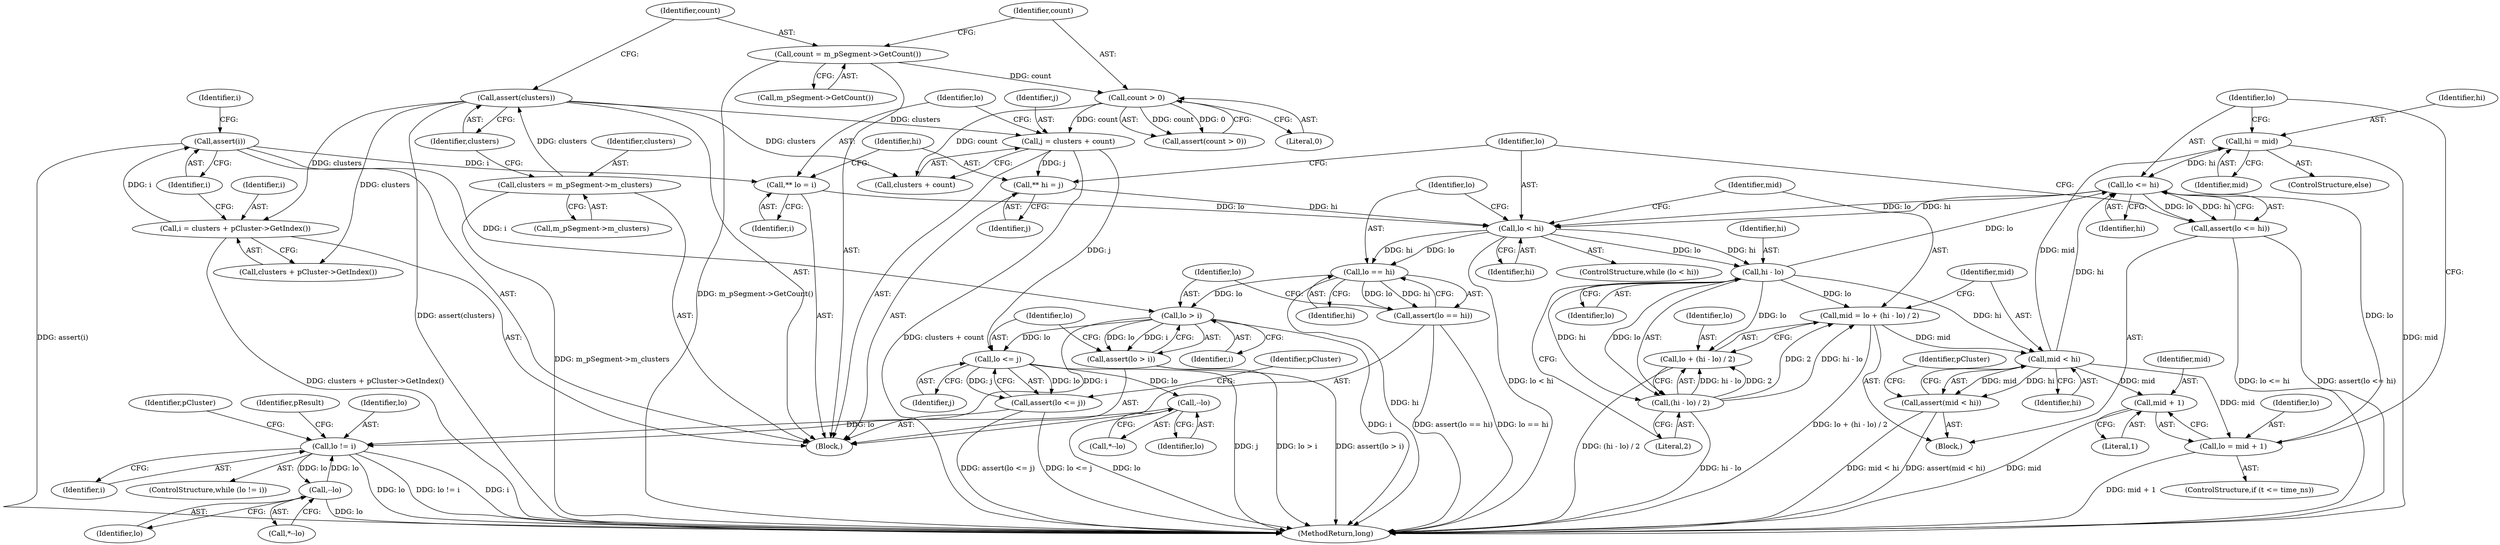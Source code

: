 digraph "0_Android_cc274e2abe8b2a6698a5c47d8aa4bb45f1f9538d_61@pointer" {
"1000227" [label="(Call,hi = mid)"];
"1000200" [label="(Call,mid < hi)"];
"1000190" [label="(Call,mid = lo + (hi - lo) / 2)"];
"1000195" [label="(Call,hi - lo)"];
"1000186" [label="(Call,lo < hi)"];
"1000178" [label="(Call,** lo = i)"];
"1000161" [label="(Call,assert(i))"];
"1000156" [label="(Call,i = clusters + pCluster->GetIndex())"];
"1000146" [label="(Call,assert(clusters))"];
"1000141" [label="(Call,clusters = m_pSegment->m_clusters)"];
"1000231" [label="(Call,lo <= hi)"];
"1000221" [label="(Call,lo = mid + 1)"];
"1000227" [label="(Call,hi = mid)"];
"1000182" [label="(Call,** hi = j)"];
"1000172" [label="(Call,j = clusters + count)"];
"1000153" [label="(Call,count > 0)"];
"1000149" [label="(Call,count = m_pSegment->GetCount())"];
"1000194" [label="(Call,(hi - lo) / 2)"];
"1000199" [label="(Call,assert(mid < hi))"];
"1000223" [label="(Call,mid + 1)"];
"1000192" [label="(Call,lo + (hi - lo) / 2)"];
"1000235" [label="(Call,lo == hi)"];
"1000234" [label="(Call,assert(lo == hi))"];
"1000239" [label="(Call,lo > i)"];
"1000238" [label="(Call,assert(lo > i))"];
"1000243" [label="(Call,lo <= j)"];
"1000242" [label="(Call,assert(lo <= j))"];
"1000249" [label="(Call,--lo)"];
"1000272" [label="(Call,lo != i)"];
"1000279" [label="(Call,--lo)"];
"1000230" [label="(Call,assert(lo <= hi))"];
"1000231" [label="(Call,lo <= hi)"];
"1000200" [label="(Call,mid < hi)"];
"1000180" [label="(Identifier,i)"];
"1000242" [label="(Call,assert(lo <= j))"];
"1000226" [label="(ControlStructure,else)"];
"1000232" [label="(Identifier,lo)"];
"1000241" [label="(Identifier,i)"];
"1000191" [label="(Identifier,mid)"];
"1000161" [label="(Call,assert(i))"];
"1000243" [label="(Call,lo <= j)"];
"1000224" [label="(Identifier,mid)"];
"1000147" [label="(Identifier,clusters)"];
"1000247" [label="(Identifier,pCluster)"];
"1000157" [label="(Identifier,i)"];
"1000173" [label="(Identifier,j)"];
"1000302" [label="(Identifier,pResult)"];
"1000195" [label="(Call,hi - lo)"];
"1000274" [label="(Identifier,i)"];
"1000156" [label="(Call,i = clusters + pCluster->GetIndex())"];
"1000279" [label="(Call,--lo)"];
"1000222" [label="(Identifier,lo)"];
"1000185" [label="(ControlStructure,while (lo < hi))"];
"1000227" [label="(Call,hi = mid)"];
"1000245" [label="(Identifier,j)"];
"1000154" [label="(Identifier,count)"];
"1000249" [label="(Call,--lo)"];
"1000201" [label="(Identifier,mid)"];
"1000187" [label="(Identifier,lo)"];
"1000233" [label="(Identifier,hi)"];
"1000192" [label="(Call,lo + (hi - lo) / 2)"];
"1000244" [label="(Identifier,lo)"];
"1000146" [label="(Call,assert(clusters))"];
"1000106" [label="(Block,)"];
"1000190" [label="(Call,mid = lo + (hi - lo) / 2)"];
"1000202" [label="(Identifier,hi)"];
"1000149" [label="(Call,count = m_pSegment->GetCount())"];
"1000182" [label="(Call,** hi = j)"];
"1000172" [label="(Call,j = clusters + count)"];
"1000184" [label="(Identifier,j)"];
"1000225" [label="(Literal,1)"];
"1000183" [label="(Identifier,hi)"];
"1000223" [label="(Call,mid + 1)"];
"1000278" [label="(Call,*--lo)"];
"1000153" [label="(Call,count > 0)"];
"1000198" [label="(Literal,2)"];
"1000178" [label="(Call,** lo = i)"];
"1000239" [label="(Call,lo > i)"];
"1000166" [label="(Identifier,i)"];
"1000186" [label="(Call,lo < hi)"];
"1000151" [label="(Call,m_pSegment->GetCount())"];
"1000236" [label="(Identifier,lo)"];
"1000197" [label="(Identifier,lo)"];
"1000250" [label="(Identifier,lo)"];
"1000273" [label="(Identifier,lo)"];
"1000199" [label="(Call,assert(mid < hi))"];
"1000277" [label="(Identifier,pCluster)"];
"1000141" [label="(Call,clusters = m_pSegment->m_clusters)"];
"1000230" [label="(Call,assert(lo <= hi))"];
"1000204" [label="(Identifier,pCluster)"];
"1000234" [label="(Call,assert(lo == hi))"];
"1000228" [label="(Identifier,hi)"];
"1000150" [label="(Identifier,count)"];
"1000162" [label="(Identifier,i)"];
"1000194" [label="(Call,(hi - lo) / 2)"];
"1000271" [label="(ControlStructure,while (lo != i))"];
"1000229" [label="(Identifier,mid)"];
"1000179" [label="(Identifier,lo)"];
"1000143" [label="(Call,m_pSegment->m_clusters)"];
"1000235" [label="(Call,lo == hi)"];
"1000280" [label="(Identifier,lo)"];
"1000158" [label="(Call,clusters + pCluster->GetIndex())"];
"1000189" [label="(Block,)"];
"1000174" [label="(Call,clusters + count)"];
"1000155" [label="(Literal,0)"];
"1000240" [label="(Identifier,lo)"];
"1000221" [label="(Call,lo = mid + 1)"];
"1000306" [label="(MethodReturn,long)"];
"1000196" [label="(Identifier,hi)"];
"1000237" [label="(Identifier,hi)"];
"1000272" [label="(Call,lo != i)"];
"1000217" [label="(ControlStructure,if (t <= time_ns))"];
"1000188" [label="(Identifier,hi)"];
"1000238" [label="(Call,assert(lo > i))"];
"1000142" [label="(Identifier,clusters)"];
"1000193" [label="(Identifier,lo)"];
"1000248" [label="(Call,*--lo)"];
"1000152" [label="(Call,assert(count > 0))"];
"1000227" -> "1000226"  [label="AST: "];
"1000227" -> "1000229"  [label="CFG: "];
"1000228" -> "1000227"  [label="AST: "];
"1000229" -> "1000227"  [label="AST: "];
"1000232" -> "1000227"  [label="CFG: "];
"1000227" -> "1000306"  [label="DDG: mid"];
"1000200" -> "1000227"  [label="DDG: mid"];
"1000227" -> "1000231"  [label="DDG: hi"];
"1000200" -> "1000199"  [label="AST: "];
"1000200" -> "1000202"  [label="CFG: "];
"1000201" -> "1000200"  [label="AST: "];
"1000202" -> "1000200"  [label="AST: "];
"1000199" -> "1000200"  [label="CFG: "];
"1000200" -> "1000199"  [label="DDG: mid"];
"1000200" -> "1000199"  [label="DDG: hi"];
"1000190" -> "1000200"  [label="DDG: mid"];
"1000195" -> "1000200"  [label="DDG: hi"];
"1000200" -> "1000221"  [label="DDG: mid"];
"1000200" -> "1000223"  [label="DDG: mid"];
"1000200" -> "1000231"  [label="DDG: hi"];
"1000190" -> "1000189"  [label="AST: "];
"1000190" -> "1000192"  [label="CFG: "];
"1000191" -> "1000190"  [label="AST: "];
"1000192" -> "1000190"  [label="AST: "];
"1000201" -> "1000190"  [label="CFG: "];
"1000190" -> "1000306"  [label="DDG: lo + (hi - lo) / 2"];
"1000195" -> "1000190"  [label="DDG: lo"];
"1000194" -> "1000190"  [label="DDG: hi - lo"];
"1000194" -> "1000190"  [label="DDG: 2"];
"1000195" -> "1000194"  [label="AST: "];
"1000195" -> "1000197"  [label="CFG: "];
"1000196" -> "1000195"  [label="AST: "];
"1000197" -> "1000195"  [label="AST: "];
"1000198" -> "1000195"  [label="CFG: "];
"1000195" -> "1000192"  [label="DDG: lo"];
"1000195" -> "1000194"  [label="DDG: hi"];
"1000195" -> "1000194"  [label="DDG: lo"];
"1000186" -> "1000195"  [label="DDG: hi"];
"1000186" -> "1000195"  [label="DDG: lo"];
"1000195" -> "1000231"  [label="DDG: lo"];
"1000186" -> "1000185"  [label="AST: "];
"1000186" -> "1000188"  [label="CFG: "];
"1000187" -> "1000186"  [label="AST: "];
"1000188" -> "1000186"  [label="AST: "];
"1000191" -> "1000186"  [label="CFG: "];
"1000236" -> "1000186"  [label="CFG: "];
"1000186" -> "1000306"  [label="DDG: lo < hi"];
"1000178" -> "1000186"  [label="DDG: lo"];
"1000231" -> "1000186"  [label="DDG: lo"];
"1000231" -> "1000186"  [label="DDG: hi"];
"1000182" -> "1000186"  [label="DDG: hi"];
"1000186" -> "1000235"  [label="DDG: lo"];
"1000186" -> "1000235"  [label="DDG: hi"];
"1000178" -> "1000106"  [label="AST: "];
"1000178" -> "1000180"  [label="CFG: "];
"1000179" -> "1000178"  [label="AST: "];
"1000180" -> "1000178"  [label="AST: "];
"1000183" -> "1000178"  [label="CFG: "];
"1000161" -> "1000178"  [label="DDG: i"];
"1000161" -> "1000106"  [label="AST: "];
"1000161" -> "1000162"  [label="CFG: "];
"1000162" -> "1000161"  [label="AST: "];
"1000166" -> "1000161"  [label="CFG: "];
"1000161" -> "1000306"  [label="DDG: assert(i)"];
"1000156" -> "1000161"  [label="DDG: i"];
"1000161" -> "1000239"  [label="DDG: i"];
"1000156" -> "1000106"  [label="AST: "];
"1000156" -> "1000158"  [label="CFG: "];
"1000157" -> "1000156"  [label="AST: "];
"1000158" -> "1000156"  [label="AST: "];
"1000162" -> "1000156"  [label="CFG: "];
"1000156" -> "1000306"  [label="DDG: clusters + pCluster->GetIndex()"];
"1000146" -> "1000156"  [label="DDG: clusters"];
"1000146" -> "1000106"  [label="AST: "];
"1000146" -> "1000147"  [label="CFG: "];
"1000147" -> "1000146"  [label="AST: "];
"1000150" -> "1000146"  [label="CFG: "];
"1000146" -> "1000306"  [label="DDG: assert(clusters)"];
"1000141" -> "1000146"  [label="DDG: clusters"];
"1000146" -> "1000158"  [label="DDG: clusters"];
"1000146" -> "1000172"  [label="DDG: clusters"];
"1000146" -> "1000174"  [label="DDG: clusters"];
"1000141" -> "1000106"  [label="AST: "];
"1000141" -> "1000143"  [label="CFG: "];
"1000142" -> "1000141"  [label="AST: "];
"1000143" -> "1000141"  [label="AST: "];
"1000147" -> "1000141"  [label="CFG: "];
"1000141" -> "1000306"  [label="DDG: m_pSegment->m_clusters"];
"1000231" -> "1000230"  [label="AST: "];
"1000231" -> "1000233"  [label="CFG: "];
"1000232" -> "1000231"  [label="AST: "];
"1000233" -> "1000231"  [label="AST: "];
"1000230" -> "1000231"  [label="CFG: "];
"1000231" -> "1000230"  [label="DDG: lo"];
"1000231" -> "1000230"  [label="DDG: hi"];
"1000221" -> "1000231"  [label="DDG: lo"];
"1000221" -> "1000217"  [label="AST: "];
"1000221" -> "1000223"  [label="CFG: "];
"1000222" -> "1000221"  [label="AST: "];
"1000223" -> "1000221"  [label="AST: "];
"1000232" -> "1000221"  [label="CFG: "];
"1000221" -> "1000306"  [label="DDG: mid + 1"];
"1000182" -> "1000106"  [label="AST: "];
"1000182" -> "1000184"  [label="CFG: "];
"1000183" -> "1000182"  [label="AST: "];
"1000184" -> "1000182"  [label="AST: "];
"1000187" -> "1000182"  [label="CFG: "];
"1000172" -> "1000182"  [label="DDG: j"];
"1000172" -> "1000106"  [label="AST: "];
"1000172" -> "1000174"  [label="CFG: "];
"1000173" -> "1000172"  [label="AST: "];
"1000174" -> "1000172"  [label="AST: "];
"1000179" -> "1000172"  [label="CFG: "];
"1000172" -> "1000306"  [label="DDG: clusters + count"];
"1000153" -> "1000172"  [label="DDG: count"];
"1000172" -> "1000243"  [label="DDG: j"];
"1000153" -> "1000152"  [label="AST: "];
"1000153" -> "1000155"  [label="CFG: "];
"1000154" -> "1000153"  [label="AST: "];
"1000155" -> "1000153"  [label="AST: "];
"1000152" -> "1000153"  [label="CFG: "];
"1000153" -> "1000152"  [label="DDG: count"];
"1000153" -> "1000152"  [label="DDG: 0"];
"1000149" -> "1000153"  [label="DDG: count"];
"1000153" -> "1000174"  [label="DDG: count"];
"1000149" -> "1000106"  [label="AST: "];
"1000149" -> "1000151"  [label="CFG: "];
"1000150" -> "1000149"  [label="AST: "];
"1000151" -> "1000149"  [label="AST: "];
"1000154" -> "1000149"  [label="CFG: "];
"1000149" -> "1000306"  [label="DDG: m_pSegment->GetCount()"];
"1000194" -> "1000192"  [label="AST: "];
"1000194" -> "1000198"  [label="CFG: "];
"1000198" -> "1000194"  [label="AST: "];
"1000192" -> "1000194"  [label="CFG: "];
"1000194" -> "1000306"  [label="DDG: hi - lo"];
"1000194" -> "1000192"  [label="DDG: hi - lo"];
"1000194" -> "1000192"  [label="DDG: 2"];
"1000199" -> "1000189"  [label="AST: "];
"1000204" -> "1000199"  [label="CFG: "];
"1000199" -> "1000306"  [label="DDG: mid < hi"];
"1000199" -> "1000306"  [label="DDG: assert(mid < hi)"];
"1000223" -> "1000225"  [label="CFG: "];
"1000224" -> "1000223"  [label="AST: "];
"1000225" -> "1000223"  [label="AST: "];
"1000223" -> "1000306"  [label="DDG: mid"];
"1000193" -> "1000192"  [label="AST: "];
"1000192" -> "1000306"  [label="DDG: (hi - lo) / 2"];
"1000235" -> "1000234"  [label="AST: "];
"1000235" -> "1000237"  [label="CFG: "];
"1000236" -> "1000235"  [label="AST: "];
"1000237" -> "1000235"  [label="AST: "];
"1000234" -> "1000235"  [label="CFG: "];
"1000235" -> "1000306"  [label="DDG: hi"];
"1000235" -> "1000234"  [label="DDG: lo"];
"1000235" -> "1000234"  [label="DDG: hi"];
"1000235" -> "1000239"  [label="DDG: lo"];
"1000234" -> "1000106"  [label="AST: "];
"1000240" -> "1000234"  [label="CFG: "];
"1000234" -> "1000306"  [label="DDG: lo == hi"];
"1000234" -> "1000306"  [label="DDG: assert(lo == hi)"];
"1000239" -> "1000238"  [label="AST: "];
"1000239" -> "1000241"  [label="CFG: "];
"1000240" -> "1000239"  [label="AST: "];
"1000241" -> "1000239"  [label="AST: "];
"1000238" -> "1000239"  [label="CFG: "];
"1000239" -> "1000306"  [label="DDG: i"];
"1000239" -> "1000238"  [label="DDG: lo"];
"1000239" -> "1000238"  [label="DDG: i"];
"1000239" -> "1000243"  [label="DDG: lo"];
"1000239" -> "1000272"  [label="DDG: i"];
"1000238" -> "1000106"  [label="AST: "];
"1000244" -> "1000238"  [label="CFG: "];
"1000238" -> "1000306"  [label="DDG: lo > i"];
"1000238" -> "1000306"  [label="DDG: assert(lo > i)"];
"1000243" -> "1000242"  [label="AST: "];
"1000243" -> "1000245"  [label="CFG: "];
"1000244" -> "1000243"  [label="AST: "];
"1000245" -> "1000243"  [label="AST: "];
"1000242" -> "1000243"  [label="CFG: "];
"1000243" -> "1000306"  [label="DDG: j"];
"1000243" -> "1000242"  [label="DDG: lo"];
"1000243" -> "1000242"  [label="DDG: j"];
"1000243" -> "1000249"  [label="DDG: lo"];
"1000242" -> "1000106"  [label="AST: "];
"1000247" -> "1000242"  [label="CFG: "];
"1000242" -> "1000306"  [label="DDG: assert(lo <= j)"];
"1000242" -> "1000306"  [label="DDG: lo <= j"];
"1000249" -> "1000248"  [label="AST: "];
"1000249" -> "1000250"  [label="CFG: "];
"1000250" -> "1000249"  [label="AST: "];
"1000248" -> "1000249"  [label="CFG: "];
"1000249" -> "1000306"  [label="DDG: lo"];
"1000249" -> "1000272"  [label="DDG: lo"];
"1000272" -> "1000271"  [label="AST: "];
"1000272" -> "1000274"  [label="CFG: "];
"1000273" -> "1000272"  [label="AST: "];
"1000274" -> "1000272"  [label="AST: "];
"1000277" -> "1000272"  [label="CFG: "];
"1000302" -> "1000272"  [label="CFG: "];
"1000272" -> "1000306"  [label="DDG: i"];
"1000272" -> "1000306"  [label="DDG: lo"];
"1000272" -> "1000306"  [label="DDG: lo != i"];
"1000279" -> "1000272"  [label="DDG: lo"];
"1000272" -> "1000279"  [label="DDG: lo"];
"1000279" -> "1000278"  [label="AST: "];
"1000279" -> "1000280"  [label="CFG: "];
"1000280" -> "1000279"  [label="AST: "];
"1000278" -> "1000279"  [label="CFG: "];
"1000279" -> "1000306"  [label="DDG: lo"];
"1000230" -> "1000189"  [label="AST: "];
"1000187" -> "1000230"  [label="CFG: "];
"1000230" -> "1000306"  [label="DDG: lo <= hi"];
"1000230" -> "1000306"  [label="DDG: assert(lo <= hi)"];
}
